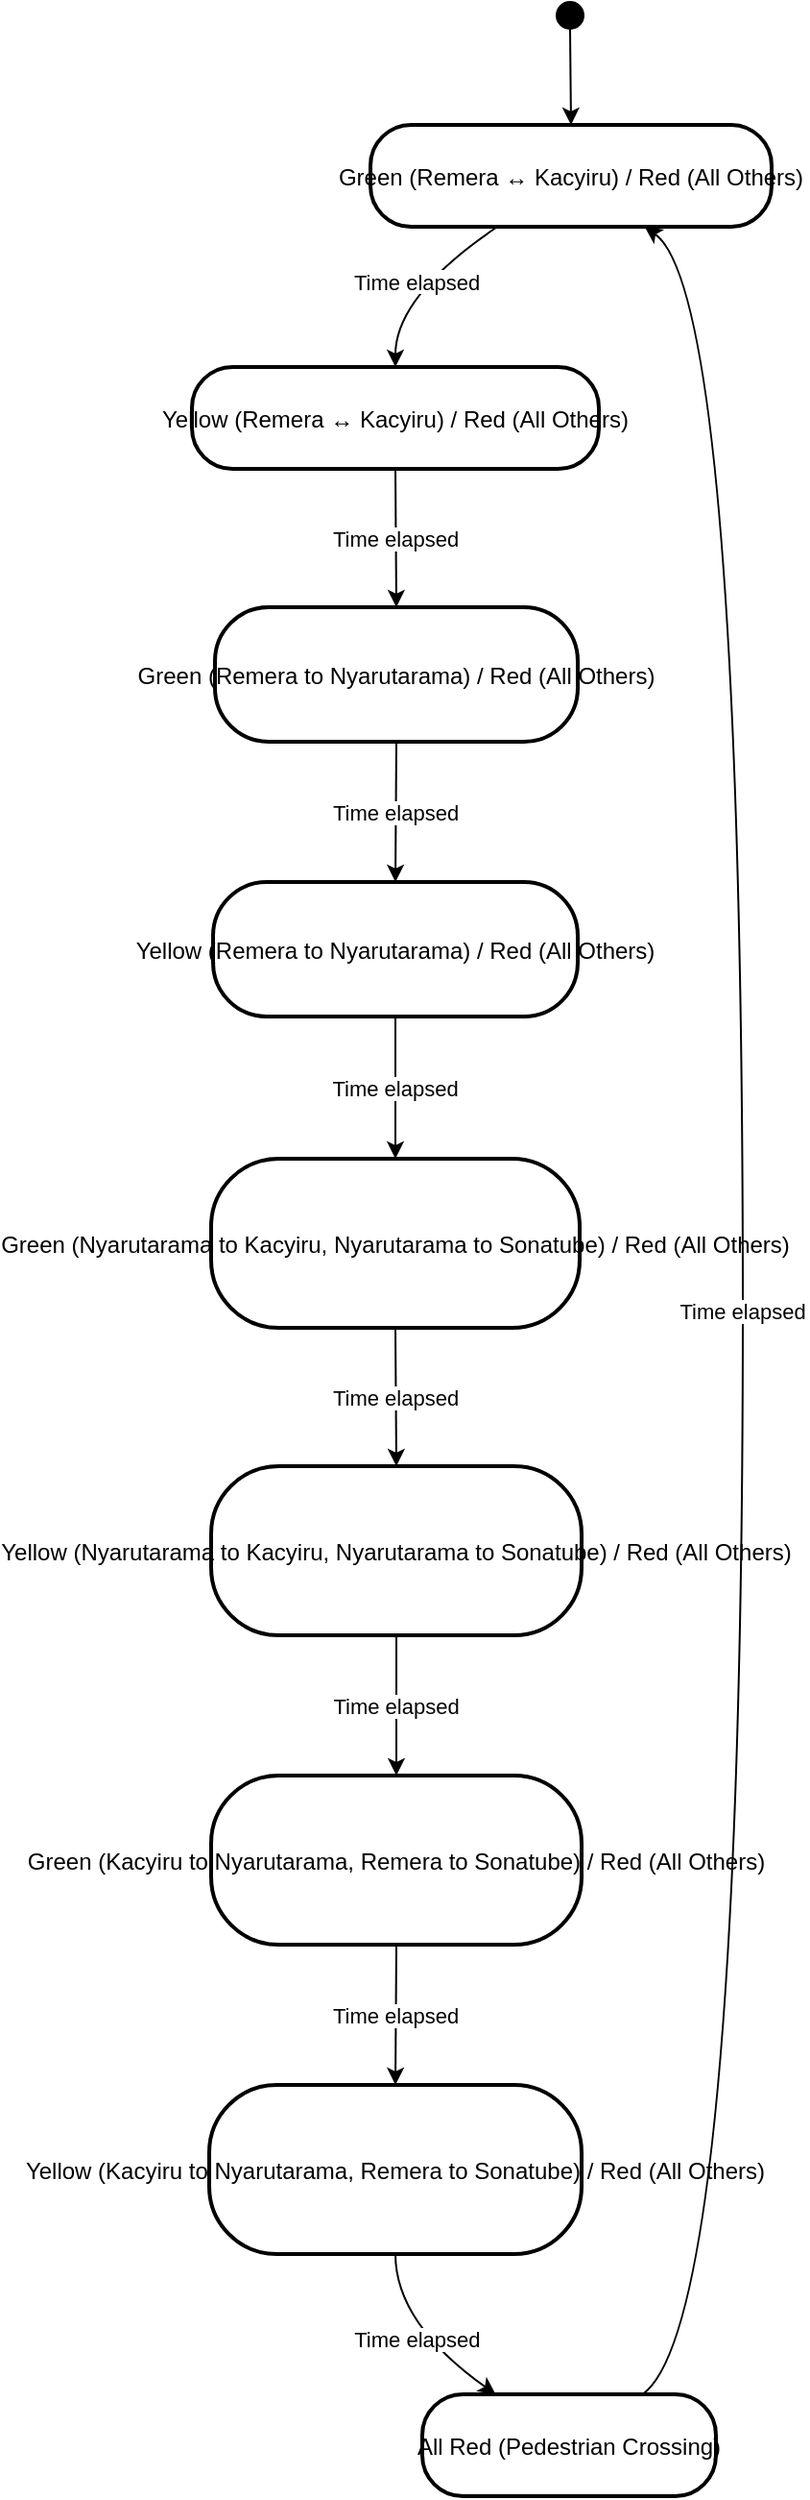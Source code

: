 <mxfile version="24.8.3">
  <diagram name="Page-1" id="mUo8h_FkjqE2tulGHCG2">
    <mxGraphModel dx="1950" dy="633" grid="1" gridSize="10" guides="1" tooltips="1" connect="1" arrows="1" fold="1" page="1" pageScale="1" pageWidth="850" pageHeight="1100" math="0" shadow="0">
      <root>
        <mxCell id="0" />
        <mxCell id="1" parent="0" />
        <mxCell id="5hXMSdMDTR9bR5ufYy7H-97" value="" style="ellipse;fillColor=strokeColor;" vertex="1" parent="1">
          <mxGeometry x="210" y="650" width="14" height="14" as="geometry" />
        </mxCell>
        <mxCell id="5hXMSdMDTR9bR5ufYy7H-98" value="Green (Remera ↔ Kacyiru) / Red (All Others)" style="rounded=1;arcSize=40;strokeWidth=2" vertex="1" parent="1">
          <mxGeometry x="113" y="714" width="209" height="53" as="geometry" />
        </mxCell>
        <mxCell id="5hXMSdMDTR9bR5ufYy7H-99" value="Yellow (Remera ↔ Kacyiru) / Red (All Others)" style="rounded=1;arcSize=40;strokeWidth=2" vertex="1" parent="1">
          <mxGeometry x="20" y="840" width="212" height="53" as="geometry" />
        </mxCell>
        <mxCell id="5hXMSdMDTR9bR5ufYy7H-100" value="Green (Remera to Nyarutarama) / Red (All Others)" style="rounded=1;arcSize=40;strokeWidth=2" vertex="1" parent="1">
          <mxGeometry x="32" y="965" width="189" height="70" as="geometry" />
        </mxCell>
        <mxCell id="5hXMSdMDTR9bR5ufYy7H-101" value="Yellow (Remera to Nyarutarama) / Red (All Others)" style="rounded=1;arcSize=40;strokeWidth=2" vertex="1" parent="1">
          <mxGeometry x="31" y="1108" width="190" height="70" as="geometry" />
        </mxCell>
        <mxCell id="5hXMSdMDTR9bR5ufYy7H-102" value="Green (Nyarutarama to Kacyiru, Nyarutarama to Sonatube) / Red (All Others)" style="rounded=1;arcSize=40;strokeWidth=2" vertex="1" parent="1">
          <mxGeometry x="30" y="1252" width="192" height="88" as="geometry" />
        </mxCell>
        <mxCell id="5hXMSdMDTR9bR5ufYy7H-103" value="Yellow (Nyarutarama to Kacyiru, Nyarutarama to Sonatube) / Red (All Others)" style="rounded=1;arcSize=40;strokeWidth=2" vertex="1" parent="1">
          <mxGeometry x="30" y="1412" width="193" height="88" as="geometry" />
        </mxCell>
        <mxCell id="5hXMSdMDTR9bR5ufYy7H-104" value="Green (Kacyiru to Nyarutarama, Remera to Sonatube) / Red (All Others)" style="rounded=1;arcSize=40;strokeWidth=2" vertex="1" parent="1">
          <mxGeometry x="30" y="1573" width="193" height="88" as="geometry" />
        </mxCell>
        <mxCell id="5hXMSdMDTR9bR5ufYy7H-105" value="Yellow (Kacyiru to Nyarutarama, Remera to Sonatube) / Red (All Others)" style="rounded=1;arcSize=40;strokeWidth=2" vertex="1" parent="1">
          <mxGeometry x="29" y="1734" width="194" height="88" as="geometry" />
        </mxCell>
        <mxCell id="5hXMSdMDTR9bR5ufYy7H-106" value="All Red (Pedestrian Crossing)" style="rounded=1;arcSize=40;strokeWidth=2" vertex="1" parent="1">
          <mxGeometry x="140" y="1895" width="153" height="53" as="geometry" />
        </mxCell>
        <mxCell id="5hXMSdMDTR9bR5ufYy7H-107" value="" style="curved=1;startArrow=none;;exitX=0.49;exitY=1;entryX=0.5;entryY=0;rounded=0;" edge="1" parent="1" source="5hXMSdMDTR9bR5ufYy7H-97" target="5hXMSdMDTR9bR5ufYy7H-98">
          <mxGeometry relative="1" as="geometry">
            <Array as="points" />
          </mxGeometry>
        </mxCell>
        <mxCell id="5hXMSdMDTR9bR5ufYy7H-108" value="Time elapsed" style="curved=1;startArrow=none;;exitX=0.32;exitY=0.99;entryX=0.5;entryY=-0.01;rounded=0;" edge="1" parent="1" source="5hXMSdMDTR9bR5ufYy7H-98" target="5hXMSdMDTR9bR5ufYy7H-99">
          <mxGeometry relative="1" as="geometry">
            <Array as="points">
              <mxPoint x="126" y="803" />
            </Array>
          </mxGeometry>
        </mxCell>
        <mxCell id="5hXMSdMDTR9bR5ufYy7H-109" value="Time elapsed" style="curved=1;startArrow=none;;exitX=0.5;exitY=0.98;entryX=0.5;entryY=0;rounded=0;" edge="1" parent="1" source="5hXMSdMDTR9bR5ufYy7H-99" target="5hXMSdMDTR9bR5ufYy7H-100">
          <mxGeometry relative="1" as="geometry">
            <Array as="points" />
          </mxGeometry>
        </mxCell>
        <mxCell id="5hXMSdMDTR9bR5ufYy7H-110" value="Time elapsed" style="curved=1;startArrow=none;;exitX=0.5;exitY=1.01;entryX=0.5;entryY=0.01;rounded=0;" edge="1" parent="1" source="5hXMSdMDTR9bR5ufYy7H-100" target="5hXMSdMDTR9bR5ufYy7H-101">
          <mxGeometry relative="1" as="geometry">
            <Array as="points" />
          </mxGeometry>
        </mxCell>
        <mxCell id="5hXMSdMDTR9bR5ufYy7H-111" value="Time elapsed" style="curved=1;startArrow=none;;exitX=0.5;exitY=1.01;entryX=0.5;entryY=0;rounded=0;" edge="1" parent="1" source="5hXMSdMDTR9bR5ufYy7H-101" target="5hXMSdMDTR9bR5ufYy7H-102">
          <mxGeometry relative="1" as="geometry">
            <Array as="points" />
          </mxGeometry>
        </mxCell>
        <mxCell id="5hXMSdMDTR9bR5ufYy7H-112" value="Time elapsed" style="curved=1;startArrow=none;;exitX=0.5;exitY=0.99;entryX=0.5;entryY=0;rounded=0;" edge="1" parent="1" source="5hXMSdMDTR9bR5ufYy7H-102" target="5hXMSdMDTR9bR5ufYy7H-103">
          <mxGeometry relative="1" as="geometry">
            <Array as="points" />
          </mxGeometry>
        </mxCell>
        <mxCell id="5hXMSdMDTR9bR5ufYy7H-113" value="Time elapsed" style="curved=1;startArrow=none;;exitX=0.5;exitY=1;entryX=0.5;entryY=0;rounded=0;" edge="1" parent="1" source="5hXMSdMDTR9bR5ufYy7H-103" target="5hXMSdMDTR9bR5ufYy7H-104">
          <mxGeometry relative="1" as="geometry">
            <Array as="points" />
          </mxGeometry>
        </mxCell>
        <mxCell id="5hXMSdMDTR9bR5ufYy7H-114" value="Time elapsed" style="curved=1;startArrow=none;;exitX=0.5;exitY=1;entryX=0.5;entryY=0;rounded=0;" edge="1" parent="1" source="5hXMSdMDTR9bR5ufYy7H-104" target="5hXMSdMDTR9bR5ufYy7H-105">
          <mxGeometry relative="1" as="geometry">
            <Array as="points" />
          </mxGeometry>
        </mxCell>
        <mxCell id="5hXMSdMDTR9bR5ufYy7H-115" value="Time elapsed" style="curved=1;startArrow=none;;exitX=0.5;exitY=1;entryX=0.25;entryY=0;rounded=0;" edge="1" parent="1" source="5hXMSdMDTR9bR5ufYy7H-105" target="5hXMSdMDTR9bR5ufYy7H-106">
          <mxGeometry relative="1" as="geometry">
            <Array as="points">
              <mxPoint x="126" y="1858" />
            </Array>
          </mxGeometry>
        </mxCell>
        <mxCell id="5hXMSdMDTR9bR5ufYy7H-116" value="Time elapsed" style="curved=1;startArrow=none;;exitX=0.75;exitY=0;entryX=0.68;entryY=0.99;rounded=0;" edge="1" parent="1" source="5hXMSdMDTR9bR5ufYy7H-106" target="5hXMSdMDTR9bR5ufYy7H-98">
          <mxGeometry relative="1" as="geometry">
            <Array as="points">
              <mxPoint x="307" y="1858" />
              <mxPoint x="307" y="803" />
            </Array>
          </mxGeometry>
        </mxCell>
      </root>
    </mxGraphModel>
  </diagram>
</mxfile>
